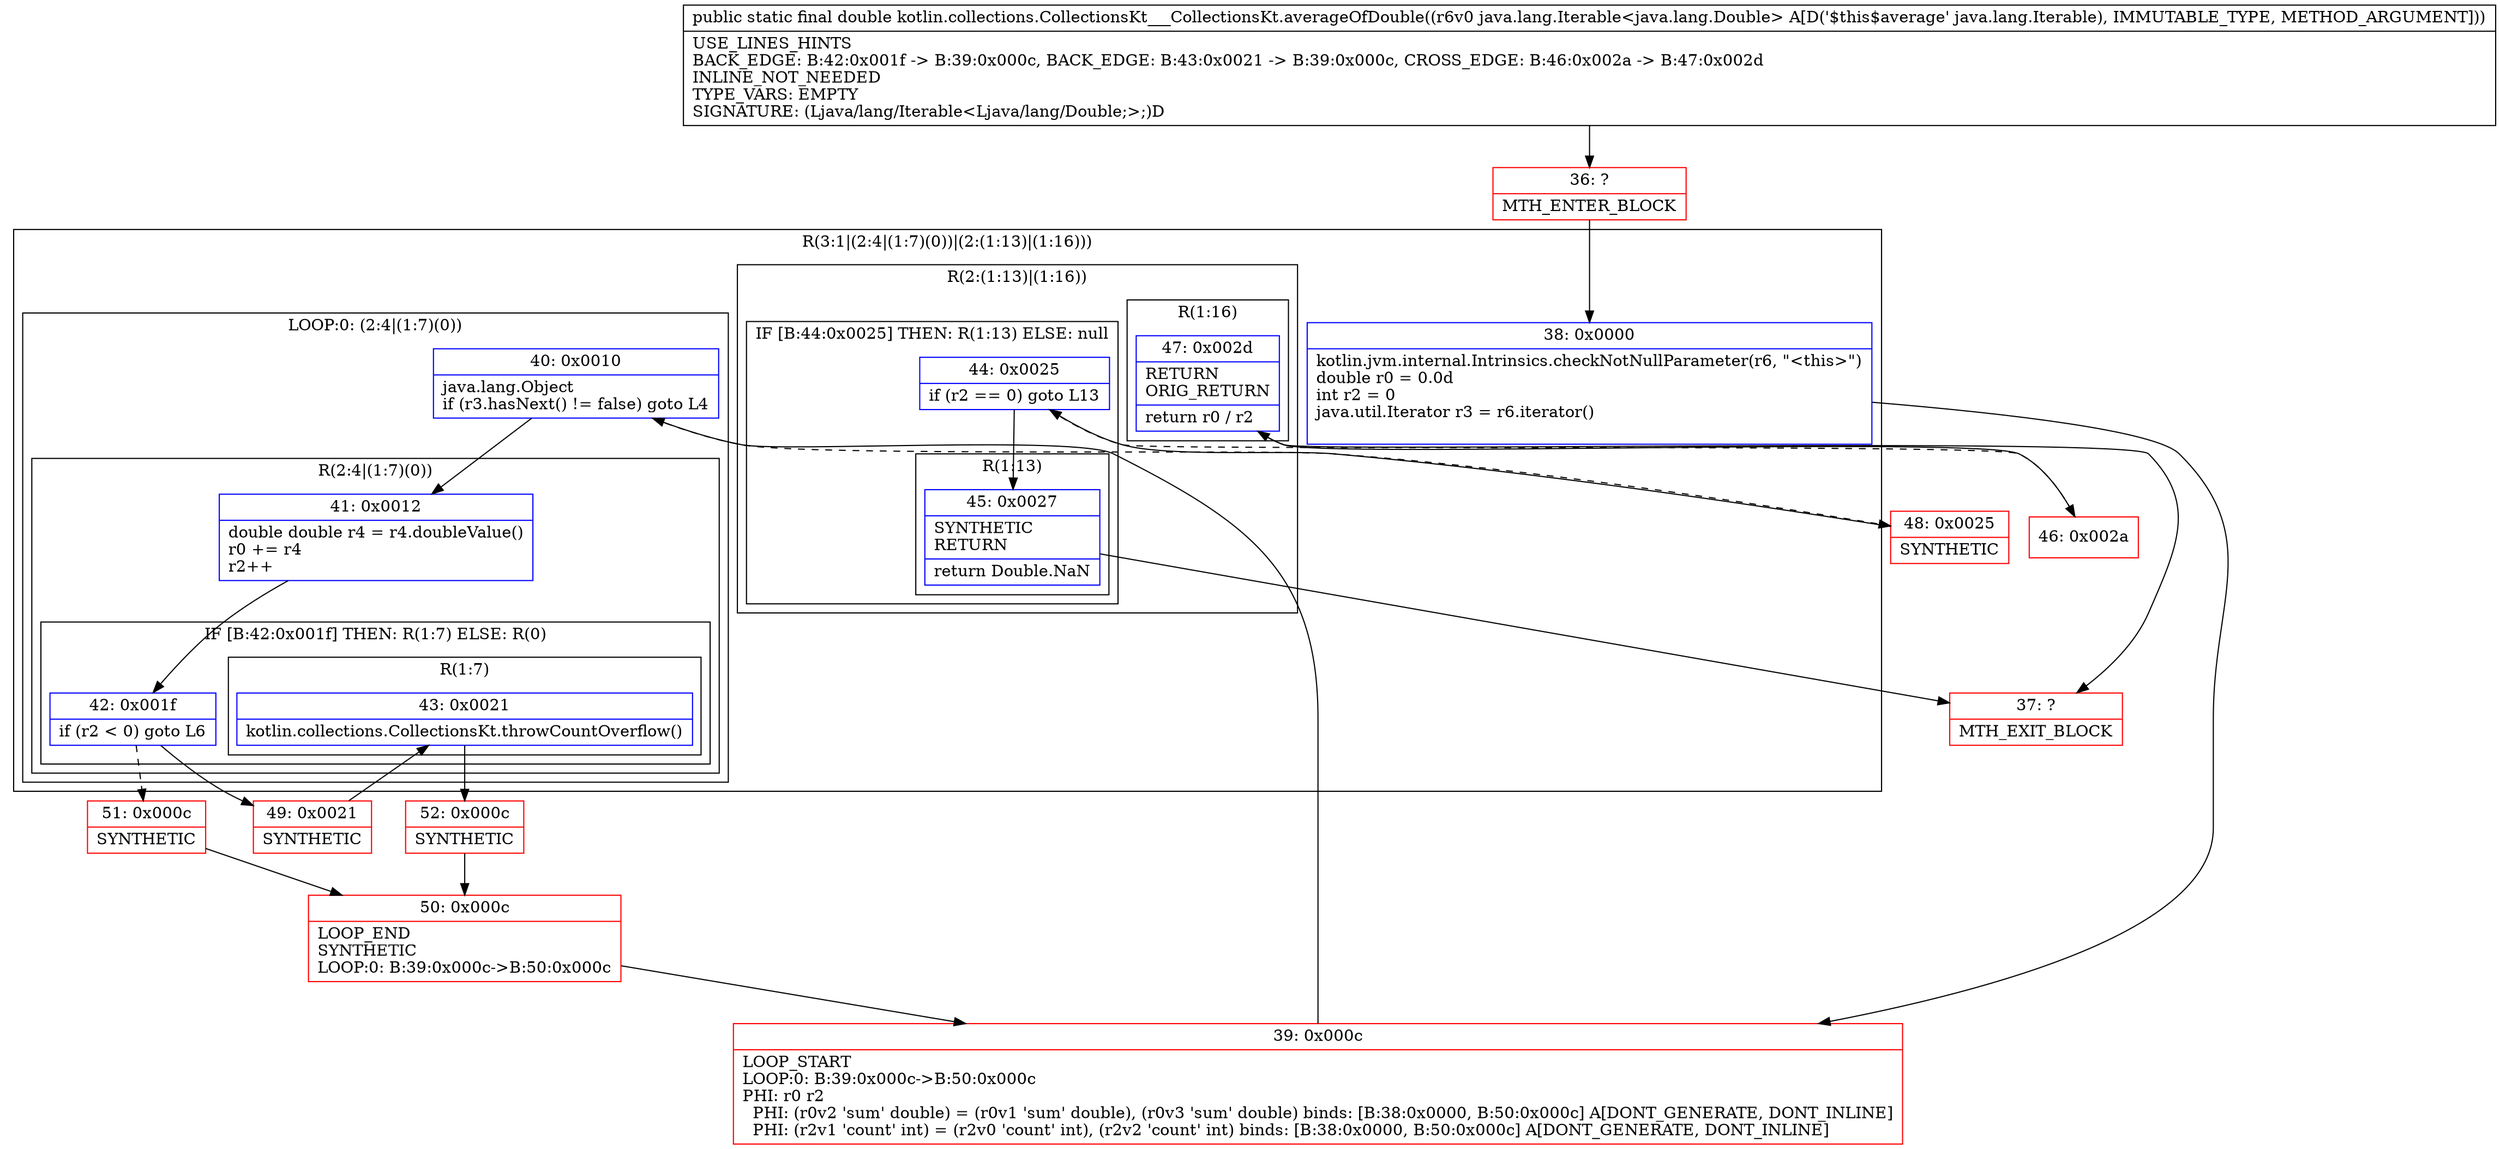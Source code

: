 digraph "CFG forkotlin.collections.CollectionsKt___CollectionsKt.averageOfDouble(Ljava\/lang\/Iterable;)D" {
subgraph cluster_Region_624396096 {
label = "R(3:1|(2:4|(1:7)(0))|(2:(1:13)|(1:16)))";
node [shape=record,color=blue];
Node_38 [shape=record,label="{38\:\ 0x0000|kotlin.jvm.internal.Intrinsics.checkNotNullParameter(r6, \"\<this\>\")\ldouble r0 = 0.0d\lint r2 = 0\ljava.util.Iterator r3 = r6.iterator()\l\l}"];
subgraph cluster_LoopRegion_1087650043 {
label = "LOOP:0: (2:4|(1:7)(0))";
node [shape=record,color=blue];
Node_40 [shape=record,label="{40\:\ 0x0010|java.lang.Object \lif (r3.hasNext() != false) goto L4\l}"];
subgraph cluster_Region_112263888 {
label = "R(2:4|(1:7)(0))";
node [shape=record,color=blue];
Node_41 [shape=record,label="{41\:\ 0x0012|double double r4 = r4.doubleValue()\lr0 += r4\lr2++\l}"];
subgraph cluster_IfRegion_72710458 {
label = "IF [B:42:0x001f] THEN: R(1:7) ELSE: R(0)";
node [shape=record,color=blue];
Node_42 [shape=record,label="{42\:\ 0x001f|if (r2 \< 0) goto L6\l}"];
subgraph cluster_Region_645210957 {
label = "R(1:7)";
node [shape=record,color=blue];
Node_43 [shape=record,label="{43\:\ 0x0021|kotlin.collections.CollectionsKt.throwCountOverflow()\l}"];
}
subgraph cluster_Region_1856883351 {
label = "R(0)";
node [shape=record,color=blue];
}
}
}
}
subgraph cluster_Region_17244346 {
label = "R(2:(1:13)|(1:16))";
node [shape=record,color=blue];
subgraph cluster_IfRegion_499249221 {
label = "IF [B:44:0x0025] THEN: R(1:13) ELSE: null";
node [shape=record,color=blue];
Node_44 [shape=record,label="{44\:\ 0x0025|if (r2 == 0) goto L13\l}"];
subgraph cluster_Region_1618330497 {
label = "R(1:13)";
node [shape=record,color=blue];
Node_45 [shape=record,label="{45\:\ 0x0027|SYNTHETIC\lRETURN\l|return Double.NaN\l}"];
}
}
subgraph cluster_Region_465375152 {
label = "R(1:16)";
node [shape=record,color=blue];
Node_47 [shape=record,label="{47\:\ 0x002d|RETURN\lORIG_RETURN\l|return r0 \/ r2\l}"];
}
}
}
Node_36 [shape=record,color=red,label="{36\:\ ?|MTH_ENTER_BLOCK\l}"];
Node_39 [shape=record,color=red,label="{39\:\ 0x000c|LOOP_START\lLOOP:0: B:39:0x000c\-\>B:50:0x000c\lPHI: r0 r2 \l  PHI: (r0v2 'sum' double) = (r0v1 'sum' double), (r0v3 'sum' double) binds: [B:38:0x0000, B:50:0x000c] A[DONT_GENERATE, DONT_INLINE]\l  PHI: (r2v1 'count' int) = (r2v0 'count' int), (r2v2 'count' int) binds: [B:38:0x0000, B:50:0x000c] A[DONT_GENERATE, DONT_INLINE]\l}"];
Node_49 [shape=record,color=red,label="{49\:\ 0x0021|SYNTHETIC\l}"];
Node_52 [shape=record,color=red,label="{52\:\ 0x000c|SYNTHETIC\l}"];
Node_50 [shape=record,color=red,label="{50\:\ 0x000c|LOOP_END\lSYNTHETIC\lLOOP:0: B:39:0x000c\-\>B:50:0x000c\l}"];
Node_51 [shape=record,color=red,label="{51\:\ 0x000c|SYNTHETIC\l}"];
Node_48 [shape=record,color=red,label="{48\:\ 0x0025|SYNTHETIC\l}"];
Node_37 [shape=record,color=red,label="{37\:\ ?|MTH_EXIT_BLOCK\l}"];
Node_46 [shape=record,color=red,label="{46\:\ 0x002a}"];
MethodNode[shape=record,label="{public static final double kotlin.collections.CollectionsKt___CollectionsKt.averageOfDouble((r6v0 java.lang.Iterable\<java.lang.Double\> A[D('$this$average' java.lang.Iterable), IMMUTABLE_TYPE, METHOD_ARGUMENT]))  | USE_LINES_HINTS\lBACK_EDGE: B:42:0x001f \-\> B:39:0x000c, BACK_EDGE: B:43:0x0021 \-\> B:39:0x000c, CROSS_EDGE: B:46:0x002a \-\> B:47:0x002d\lINLINE_NOT_NEEDED\lTYPE_VARS: EMPTY\lSIGNATURE: (Ljava\/lang\/Iterable\<Ljava\/lang\/Double;\>;)D\l}"];
MethodNode -> Node_36;Node_38 -> Node_39;
Node_40 -> Node_41;
Node_40 -> Node_48[style=dashed];
Node_41 -> Node_42;
Node_42 -> Node_49;
Node_42 -> Node_51[style=dashed];
Node_43 -> Node_52;
Node_44 -> Node_45;
Node_44 -> Node_46[style=dashed];
Node_45 -> Node_37;
Node_47 -> Node_37;
Node_36 -> Node_38;
Node_39 -> Node_40;
Node_49 -> Node_43;
Node_52 -> Node_50;
Node_50 -> Node_39;
Node_51 -> Node_50;
Node_48 -> Node_44;
Node_46 -> Node_47;
}

